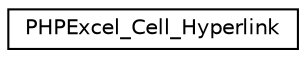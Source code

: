 digraph "Иерархия классов. Графический вид."
{
  edge [fontname="Helvetica",fontsize="10",labelfontname="Helvetica",labelfontsize="10"];
  node [fontname="Helvetica",fontsize="10",shape=record];
  rankdir="LR";
  Node0 [label="PHPExcel_Cell_Hyperlink",height=0.2,width=0.4,color="black", fillcolor="white", style="filled",URL="$class_p_h_p_excel___cell___hyperlink.html"];
}
